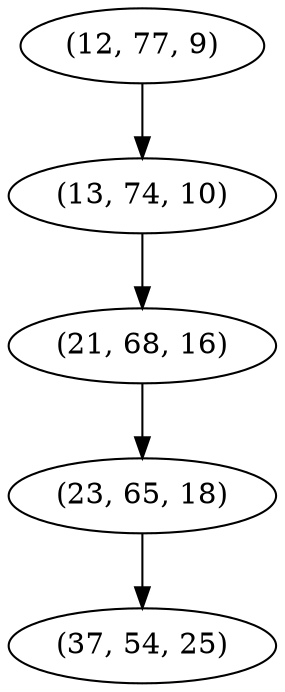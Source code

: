 digraph tree {
    "(12, 77, 9)";
    "(13, 74, 10)";
    "(21, 68, 16)";
    "(23, 65, 18)";
    "(37, 54, 25)";
    "(12, 77, 9)" -> "(13, 74, 10)";
    "(13, 74, 10)" -> "(21, 68, 16)";
    "(21, 68, 16)" -> "(23, 65, 18)";
    "(23, 65, 18)" -> "(37, 54, 25)";
}
